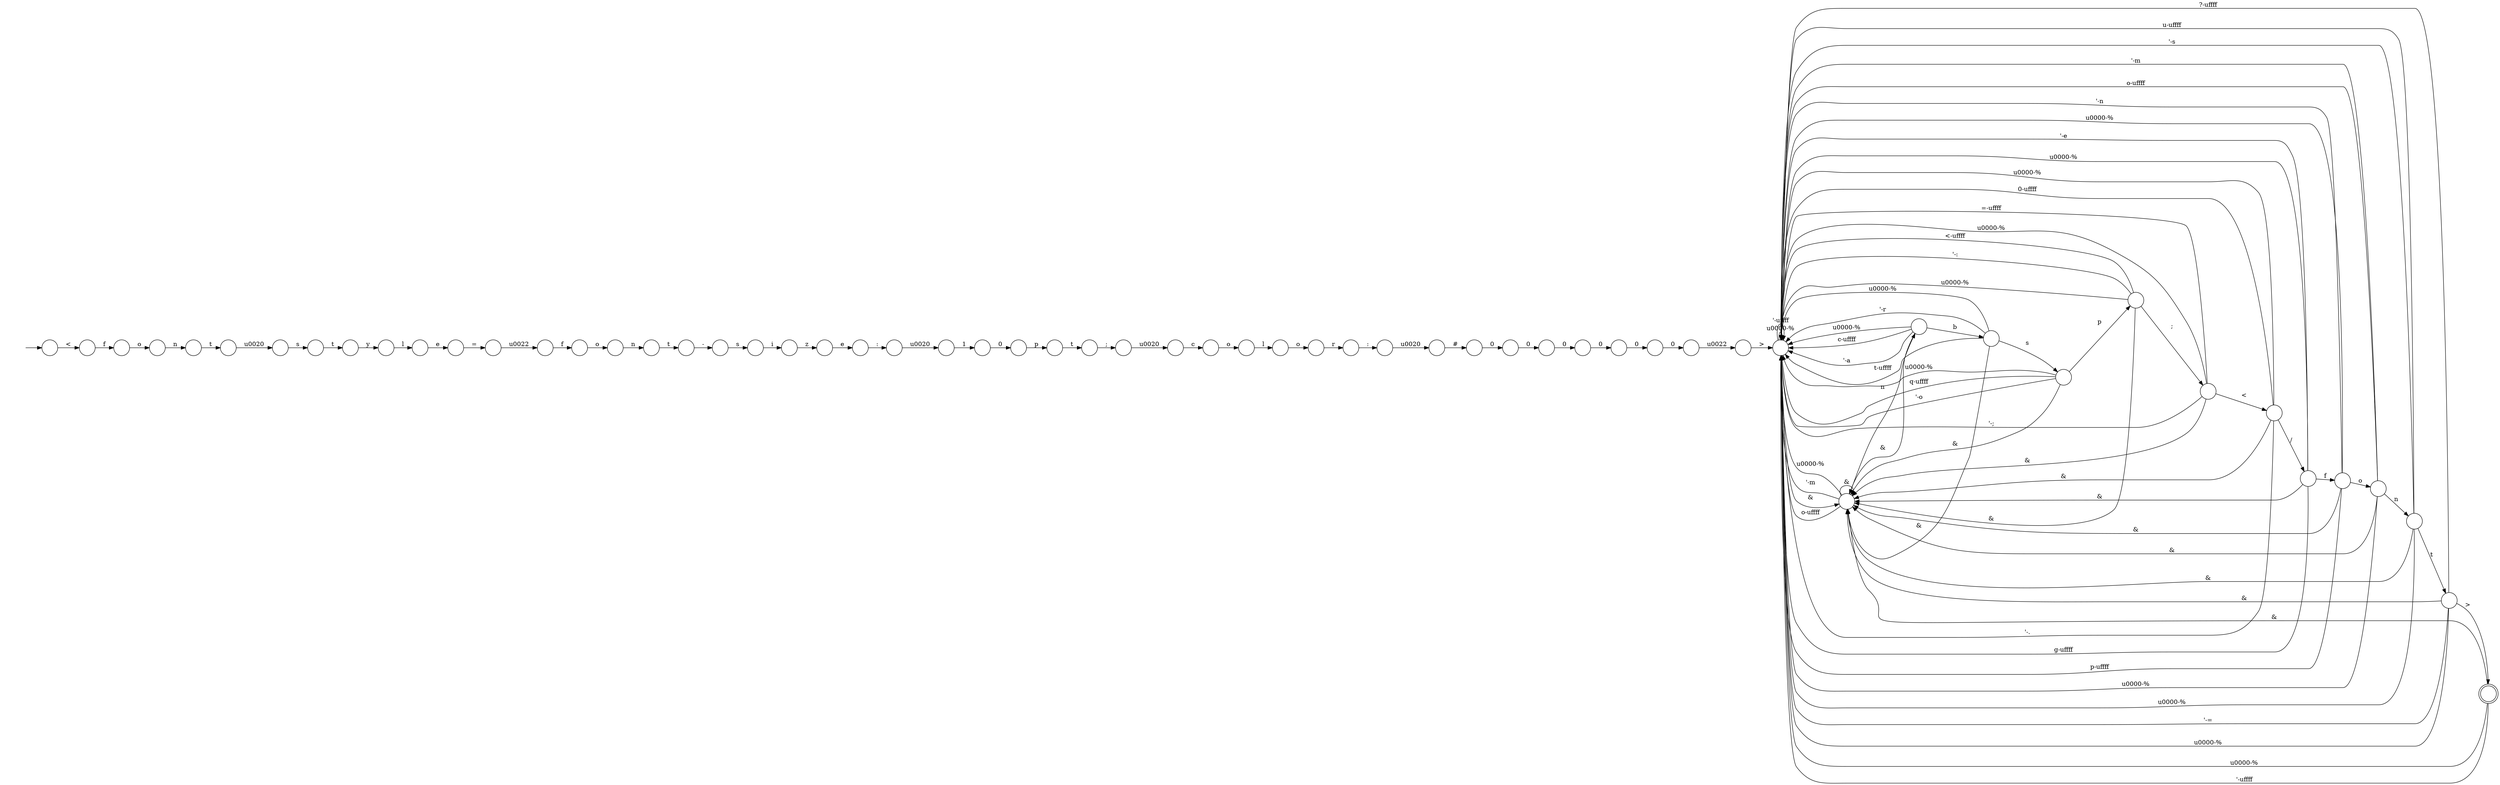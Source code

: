 digraph Automaton {
  rankdir = LR;
  0 [shape=circle,label=""];
  0 -> 12 [label="f"]
  1 [shape=circle,label=""];
  1 -> 31 [label="&"]
  1 -> 46 [label=">"]
  1 -> 30 [label="'-="]
  1 -> 30 [label="\u0000-%"]
  1 -> 30 [label="?-\uffff"]
  2 [shape=circle,label=""];
  2 -> 35 [label="t"]
  3 [shape=circle,label=""];
  3 -> 51 [label="z"]
  4 [shape=circle,label=""];
  4 -> 3 [label="i"]
  5 [shape=circle,label=""];
  5 -> 24 [label="0"]
  6 [shape=circle,label=""];
  6 -> 49 [label="\u0020"]
  7 [shape=circle,label=""];
  7 -> 30 [label="p-\uffff"]
  7 -> 30 [label="'-n"]
  7 -> 31 [label="&"]
  7 -> 30 [label="\u0000-%"]
  7 -> 45 [label="o"]
  8 [shape=circle,label=""];
  8 -> 25 [label="\u0020"]
  9 [shape=circle,label=""];
  9 -> 31 [label="&"]
  9 -> 19 [label="s"]
  9 -> 30 [label="t-\uffff"]
  9 -> 30 [label="\u0000-%"]
  9 -> 30 [label="'-r"]
  10 [shape=circle,label=""];
  10 -> 8 [label=";"]
  11 [shape=circle,label=""];
  11 -> 58 [label="\u0022"]
  12 [shape=circle,label=""];
  12 -> 23 [label="o"]
  13 [shape=circle,label=""];
  13 -> 55 [label="/"]
  13 -> 31 [label="&"]
  13 -> 30 [label="'-."]
  13 -> 30 [label="\u0000-%"]
  13 -> 30 [label="0-\uffff"]
  14 [shape=circle,label=""];
  14 -> 4 [label="s"]
  15 [shape=circle,label=""];
  15 -> 38 [label="l"]
  16 [shape=circle,label=""];
  16 -> 30 [label="<-\uffff"]
  16 -> 30 [label="'-:"]
  16 -> 31 [label="&"]
  16 -> 44 [label=";"]
  16 -> 30 [label="\u0000-%"]
  17 [shape=circle,label=""];
  17 -> 6 [label=":"]
  18 [shape=circle,label=""];
  initial [shape=plaintext,label=""];
  initial -> 18
  18 -> 0 [label="<"]
  19 [shape=circle,label=""];
  19 -> 30 [label="q-\uffff"]
  19 -> 30 [label="'-o"]
  19 -> 31 [label="&"]
  19 -> 16 [label="p"]
  19 -> 30 [label="\u0000-%"]
  20 [shape=circle,label=""];
  20 -> 39 [label="0"]
  21 [shape=circle,label=""];
  21 -> 14 [label="-"]
  22 [shape=circle,label=""];
  22 -> 17 [label="r"]
  23 [shape=circle,label=""];
  23 -> 2 [label="n"]
  24 [shape=circle,label=""];
  24 -> 43 [label="0"]
  25 [shape=circle,label=""];
  25 -> 57 [label="c"]
  26 [shape=circle,label=""];
  26 -> 20 [label="0"]
  27 [shape=circle,label=""];
  27 -> 31 [label="&"]
  27 -> 30 [label="'-a"]
  27 -> 9 [label="b"]
  27 -> 30 [label="\u0000-%"]
  27 -> 30 [label="c-\uffff"]
  28 [shape=circle,label=""];
  28 -> 21 [label="t"]
  29 [shape=circle,label=""];
  29 -> 10 [label="t"]
  30 [shape=circle,label=""];
  30 -> 31 [label="&"]
  30 -> 30 [label="\u0000-%"]
  30 -> 30 [label="'-\uffff"]
  31 [shape=circle,label=""];
  31 -> 27 [label="n"]
  31 -> 31 [label="&"]
  31 -> 30 [label="o-\uffff"]
  31 -> 30 [label="\u0000-%"]
  31 -> 30 [label="'-m"]
  32 [shape=circle,label=""];
  32 -> 53 [label="l"]
  33 [shape=circle,label=""];
  33 -> 37 [label=":"]
  34 [shape=circle,label=""];
  34 -> 59 [label="s"]
  35 [shape=circle,label=""];
  35 -> 34 [label="\u0020"]
  36 [shape=circle,label=""];
  36 -> 15 [label="y"]
  37 [shape=circle,label=""];
  37 -> 52 [label="\u0020"]
  38 [shape=circle,label=""];
  38 -> 50 [label="e"]
  39 [shape=circle,label=""];
  39 -> 42 [label="0"]
  40 [shape=circle,label=""];
  40 -> 29 [label="p"]
  41 [shape=circle,label=""];
  41 -> 40 [label="0"]
  42 [shape=circle,label=""];
  42 -> 5 [label="0"]
  43 [shape=circle,label=""];
  43 -> 54 [label="\u0022"]
  44 [shape=circle,label=""];
  44 -> 30 [label="'-;"]
  44 -> 30 [label="=-\uffff"]
  44 -> 31 [label="&"]
  44 -> 30 [label="\u0000-%"]
  44 -> 13 [label="<"]
  45 [shape=circle,label=""];
  45 -> 47 [label="n"]
  45 -> 31 [label="&"]
  45 -> 30 [label="o-\uffff"]
  45 -> 30 [label="\u0000-%"]
  45 -> 30 [label="'-m"]
  46 [shape=doublecircle,label=""];
  46 -> 31 [label="&"]
  46 -> 30 [label="\u0000-%"]
  46 -> 30 [label="'-\uffff"]
  47 [shape=circle,label=""];
  47 -> 31 [label="&"]
  47 -> 1 [label="t"]
  47 -> 30 [label="\u0000-%"]
  47 -> 30 [label="u-\uffff"]
  47 -> 30 [label="'-s"]
  48 [shape=circle,label=""];
  48 -> 56 [label="o"]
  49 [shape=circle,label=""];
  49 -> 26 [label="#"]
  50 [shape=circle,label=""];
  50 -> 11 [label="="]
  51 [shape=circle,label=""];
  51 -> 33 [label="e"]
  52 [shape=circle,label=""];
  52 -> 41 [label="1"]
  53 [shape=circle,label=""];
  53 -> 22 [label="o"]
  54 [shape=circle,label=""];
  54 -> 30 [label=">"]
  55 [shape=circle,label=""];
  55 -> 7 [label="f"]
  55 -> 31 [label="&"]
  55 -> 30 [label="g-\uffff"]
  55 -> 30 [label="'-e"]
  55 -> 30 [label="\u0000-%"]
  56 [shape=circle,label=""];
  56 -> 28 [label="n"]
  57 [shape=circle,label=""];
  57 -> 32 [label="o"]
  58 [shape=circle,label=""];
  58 -> 48 [label="f"]
  59 [shape=circle,label=""];
  59 -> 36 [label="t"]
}

